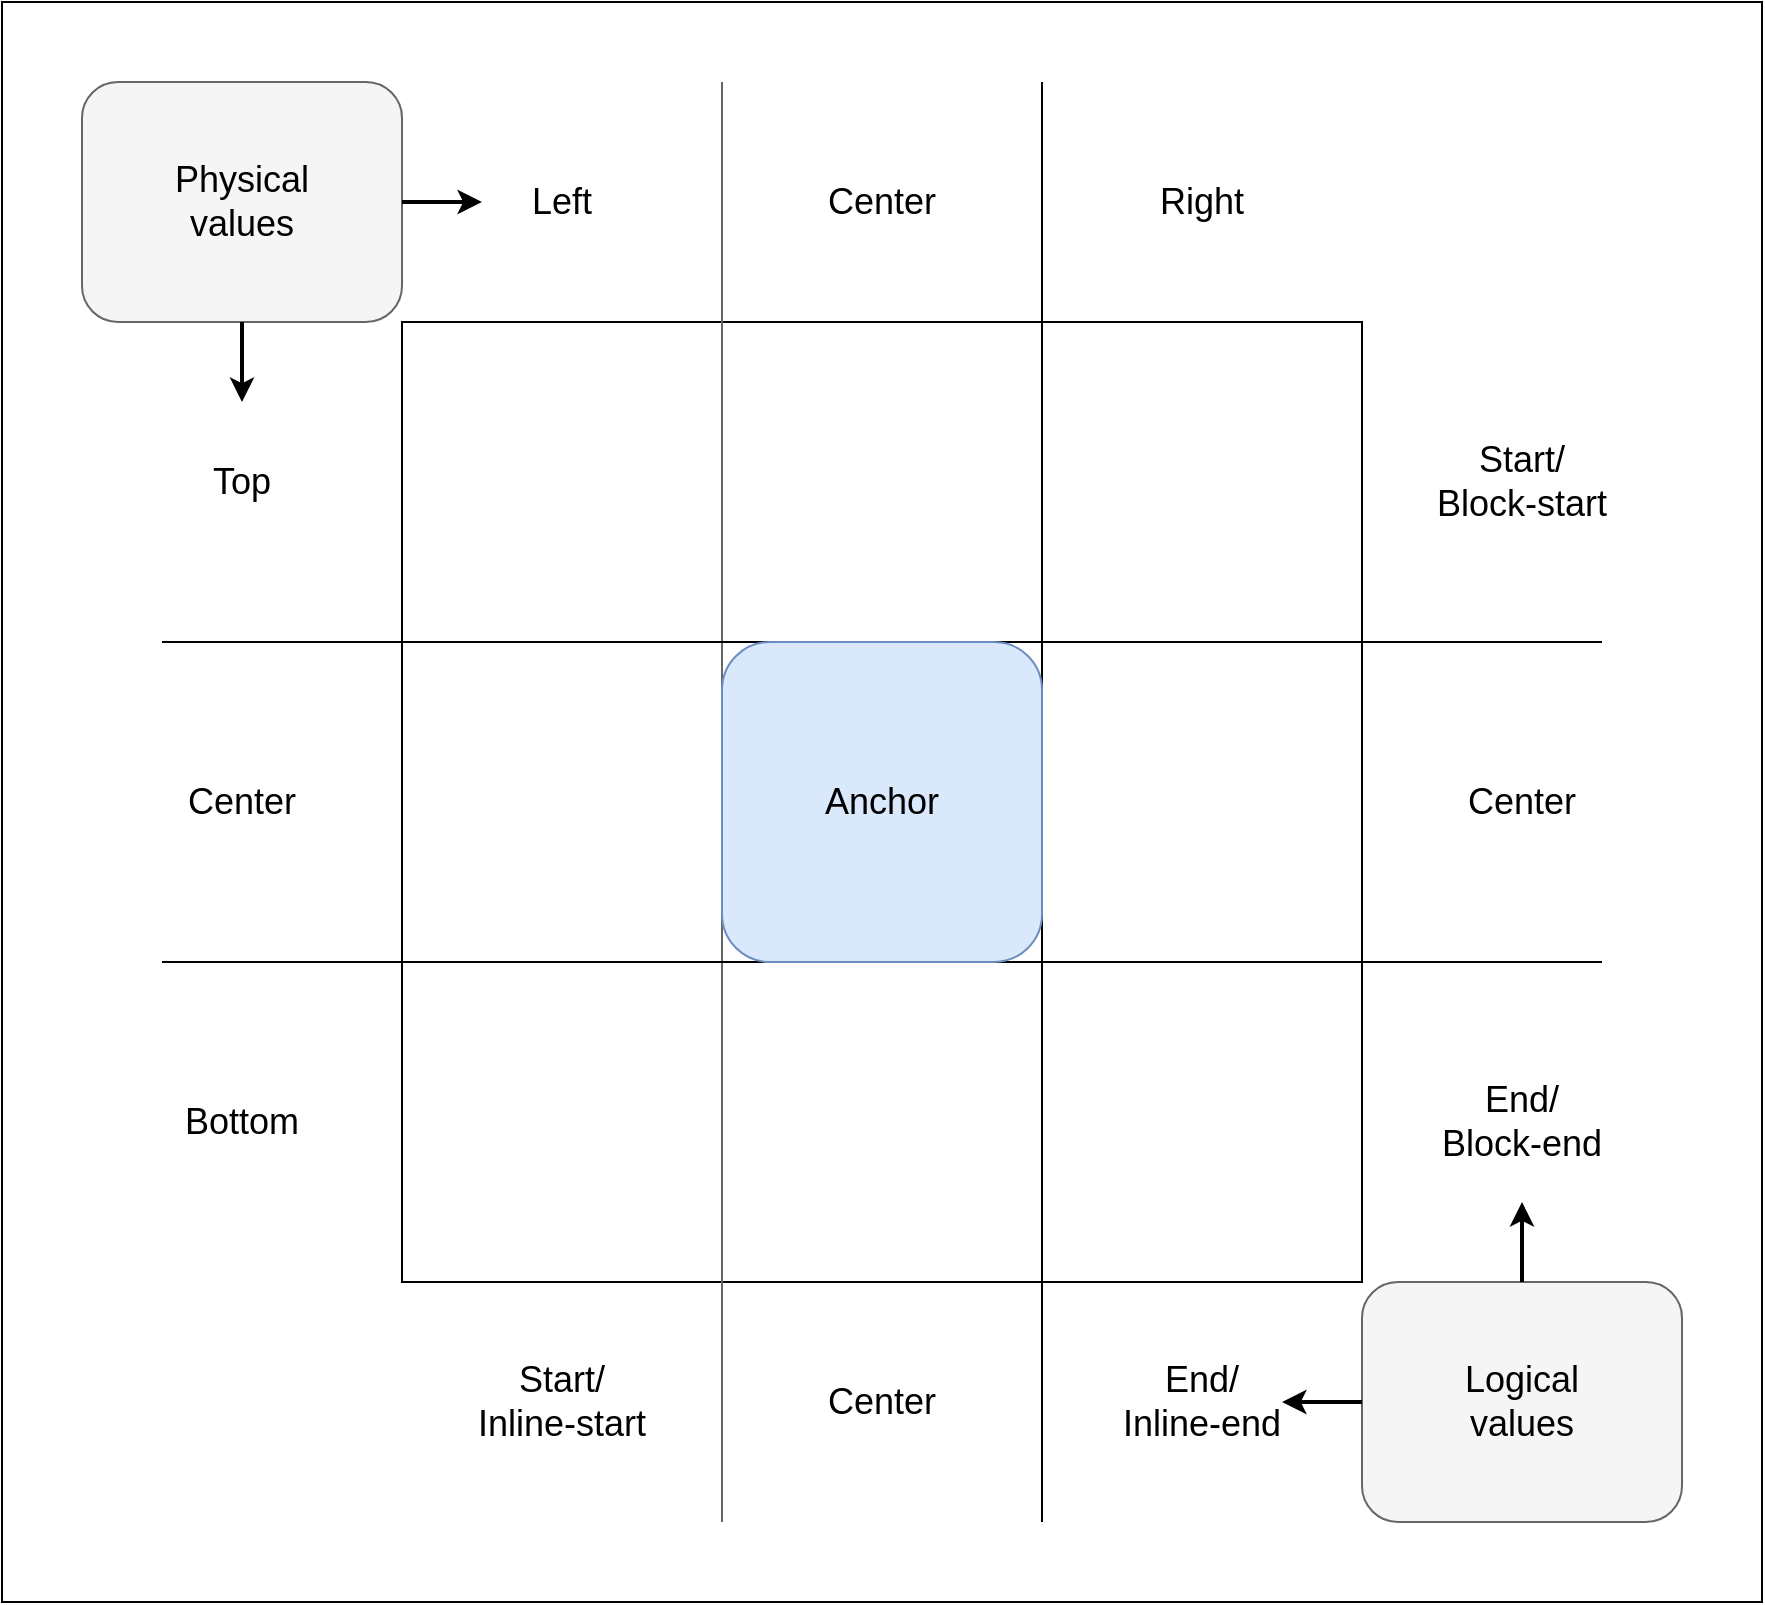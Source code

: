 <mxfile version="24.3.1" type="device">
  <diagram name="Page-1" id="UW3OLV6GaEz2t2Hav6oM">
    <mxGraphModel dx="1809" dy="871" grid="1" gridSize="10" guides="1" tooltips="1" connect="1" arrows="1" fold="1" page="1" pageScale="1" pageWidth="3300" pageHeight="4681" math="0" shadow="0">
      <root>
        <mxCell id="0" />
        <mxCell id="1" parent="0" />
        <mxCell id="tWXApw5cy0hb7qnAGB8U-29" value="" style="rounded=0;whiteSpace=wrap;html=1;" parent="1" vertex="1">
          <mxGeometry x="200" y="160" width="880" height="800" as="geometry" />
        </mxCell>
        <mxCell id="tWXApw5cy0hb7qnAGB8U-1" value="" style="whiteSpace=wrap;html=1;aspect=fixed;" parent="1" vertex="1">
          <mxGeometry x="400" y="320" width="480" height="480" as="geometry" />
        </mxCell>
        <mxCell id="tWXApw5cy0hb7qnAGB8U-2" value="" style="endArrow=none;html=1;rounded=0;fillColor=#f5f5f5;strokeColor=#666666;" parent="1" edge="1">
          <mxGeometry width="50" height="50" relative="1" as="geometry">
            <mxPoint x="560" y="920" as="sourcePoint" />
            <mxPoint x="560" y="200" as="targetPoint" />
          </mxGeometry>
        </mxCell>
        <mxCell id="tWXApw5cy0hb7qnAGB8U-3" value="" style="endArrow=none;html=1;rounded=0;" parent="1" edge="1">
          <mxGeometry width="50" height="50" relative="1" as="geometry">
            <mxPoint x="720" y="920" as="sourcePoint" />
            <mxPoint x="720" y="200" as="targetPoint" />
          </mxGeometry>
        </mxCell>
        <mxCell id="tWXApw5cy0hb7qnAGB8U-4" value="" style="endArrow=none;html=1;rounded=0;" parent="1" edge="1">
          <mxGeometry width="50" height="50" relative="1" as="geometry">
            <mxPoint x="280" y="480" as="sourcePoint" />
            <mxPoint x="1000" y="480" as="targetPoint" />
          </mxGeometry>
        </mxCell>
        <mxCell id="tWXApw5cy0hb7qnAGB8U-5" value="" style="endArrow=none;html=1;rounded=0;" parent="1" edge="1">
          <mxGeometry width="50" height="50" relative="1" as="geometry">
            <mxPoint x="280" y="640" as="sourcePoint" />
            <mxPoint x="1000" y="640" as="targetPoint" />
          </mxGeometry>
        </mxCell>
        <mxCell id="tWXApw5cy0hb7qnAGB8U-6" value="" style="rounded=1;whiteSpace=wrap;html=1;fillColor=#dae8fc;strokeColor=#6c8ebf;" parent="1" vertex="1">
          <mxGeometry x="560" y="480" width="160" height="160" as="geometry" />
        </mxCell>
        <mxCell id="tWXApw5cy0hb7qnAGB8U-7" value="&lt;font style=&quot;font-size: 18px;&quot;&gt;Anchor&lt;/font&gt;" style="text;html=1;strokeColor=none;fillColor=none;align=center;verticalAlign=middle;whiteSpace=wrap;rounded=0;" parent="1" vertex="1">
          <mxGeometry x="610" y="545" width="60" height="30" as="geometry" />
        </mxCell>
        <mxCell id="tWXApw5cy0hb7qnAGB8U-8" value="&lt;div&gt;&lt;font style=&quot;font-size: 18px;&quot;&gt;Start/&lt;/font&gt;&lt;/div&gt;&lt;div&gt;&lt;font style=&quot;font-size: 18px;&quot;&gt;Block-start&lt;/font&gt;&lt;/div&gt;" style="text;html=1;strokeColor=none;fillColor=none;align=center;verticalAlign=middle;whiteSpace=wrap;rounded=0;" parent="1" vertex="1">
          <mxGeometry x="915" y="385" width="90" height="30" as="geometry" />
        </mxCell>
        <mxCell id="tWXApw5cy0hb7qnAGB8U-9" value="Center" style="text;html=1;strokeColor=none;fillColor=none;align=center;verticalAlign=middle;whiteSpace=wrap;rounded=0;fontSize=18;" parent="1" vertex="1">
          <mxGeometry x="930" y="545" width="60" height="30" as="geometry" />
        </mxCell>
        <mxCell id="tWXApw5cy0hb7qnAGB8U-10" value="&lt;div&gt;End/&lt;/div&gt;&lt;div&gt;Block-end&lt;br&gt;&lt;/div&gt;" style="text;html=1;strokeColor=none;fillColor=none;align=center;verticalAlign=middle;whiteSpace=wrap;rounded=0;fontSize=18;" parent="1" vertex="1">
          <mxGeometry x="915" y="705" width="90" height="30" as="geometry" />
        </mxCell>
        <mxCell id="tWXApw5cy0hb7qnAGB8U-11" value="&lt;div style=&quot;font-size: 18px;&quot;&gt;&lt;font style=&quot;font-size: 18px;&quot;&gt;Start/&lt;/font&gt;&lt;/div&gt;&lt;div style=&quot;font-size: 18px;&quot;&gt;&lt;font style=&quot;font-size: 18px;&quot;&gt;&lt;font style=&quot;font-size: 18px;&quot;&gt;Inline-start&lt;/font&gt;&lt;br&gt;&lt;/font&gt;&lt;/div&gt;" style="text;html=1;strokeColor=none;fillColor=none;align=center;verticalAlign=middle;whiteSpace=wrap;rounded=0;" parent="1" vertex="1">
          <mxGeometry x="435" y="850" width="90" height="20" as="geometry" />
        </mxCell>
        <mxCell id="tWXApw5cy0hb7qnAGB8U-12" value="&lt;font style=&quot;font-size: 18px;&quot;&gt;Center&lt;/font&gt;" style="text;html=1;strokeColor=none;fillColor=none;align=center;verticalAlign=middle;whiteSpace=wrap;rounded=0;" parent="1" vertex="1">
          <mxGeometry x="610" y="850" width="60" height="20" as="geometry" />
        </mxCell>
        <mxCell id="tWXApw5cy0hb7qnAGB8U-13" value="&lt;div&gt;&lt;font style=&quot;font-size: 18px;&quot;&gt;End/&lt;/font&gt;&lt;/div&gt;&lt;div&gt;&lt;font style=&quot;font-size: 18px;&quot;&gt;Inline-end&lt;br&gt;&lt;/font&gt;&lt;/div&gt;" style="text;html=1;strokeColor=none;fillColor=none;align=center;verticalAlign=middle;whiteSpace=wrap;rounded=0;" parent="1" vertex="1">
          <mxGeometry x="755" y="850" width="90" height="20" as="geometry" />
        </mxCell>
        <mxCell id="tWXApw5cy0hb7qnAGB8U-14" value="&lt;font style=&quot;font-size: 18px;&quot;&gt;Top&lt;/font&gt;" style="text;html=1;strokeColor=none;fillColor=none;align=center;verticalAlign=middle;whiteSpace=wrap;rounded=0;" parent="1" vertex="1">
          <mxGeometry x="290" y="385" width="60" height="30" as="geometry" />
        </mxCell>
        <mxCell id="tWXApw5cy0hb7qnAGB8U-15" value="Center" style="text;html=1;strokeColor=none;fillColor=none;align=center;verticalAlign=middle;whiteSpace=wrap;rounded=0;fontSize=18;" parent="1" vertex="1">
          <mxGeometry x="290" y="545" width="60" height="30" as="geometry" />
        </mxCell>
        <mxCell id="tWXApw5cy0hb7qnAGB8U-16" value="Bottom" style="text;html=1;strokeColor=none;fillColor=none;align=center;verticalAlign=middle;whiteSpace=wrap;rounded=0;fontSize=18;" parent="1" vertex="1">
          <mxGeometry x="290" y="705" width="60" height="30" as="geometry" />
        </mxCell>
        <mxCell id="tWXApw5cy0hb7qnAGB8U-17" value="&lt;font style=&quot;font-size: 18px;&quot;&gt;Left&lt;/font&gt;" style="text;html=1;strokeColor=none;fillColor=none;align=center;verticalAlign=middle;whiteSpace=wrap;rounded=0;" parent="1" vertex="1">
          <mxGeometry x="450" y="250" width="60" height="20" as="geometry" />
        </mxCell>
        <mxCell id="tWXApw5cy0hb7qnAGB8U-18" value="&lt;font style=&quot;font-size: 18px;&quot;&gt;Center&lt;/font&gt;" style="text;html=1;strokeColor=none;fillColor=none;align=center;verticalAlign=middle;whiteSpace=wrap;rounded=0;" parent="1" vertex="1">
          <mxGeometry x="610" y="250" width="60" height="20" as="geometry" />
        </mxCell>
        <mxCell id="tWXApw5cy0hb7qnAGB8U-19" value="&lt;font style=&quot;font-size: 18px;&quot;&gt;Right&lt;/font&gt;" style="text;html=1;strokeColor=none;fillColor=none;align=center;verticalAlign=middle;whiteSpace=wrap;rounded=0;" parent="1" vertex="1">
          <mxGeometry x="770" y="250" width="60" height="20" as="geometry" />
        </mxCell>
        <mxCell id="tWXApw5cy0hb7qnAGB8U-20" value="" style="rounded=1;whiteSpace=wrap;html=1;fillColor=#f5f5f5;strokeColor=#666666;fontColor=#333333;" parent="1" vertex="1">
          <mxGeometry x="240" y="200" width="160" height="120" as="geometry" />
        </mxCell>
        <mxCell id="tWXApw5cy0hb7qnAGB8U-21" value="&lt;font style=&quot;font-size: 18px;&quot;&gt;Physical values&lt;br&gt;&lt;/font&gt;" style="text;html=1;strokeColor=none;fillColor=none;align=center;verticalAlign=middle;whiteSpace=wrap;rounded=0;" parent="1" vertex="1">
          <mxGeometry x="290" y="245" width="60" height="30" as="geometry" />
        </mxCell>
        <mxCell id="tWXApw5cy0hb7qnAGB8U-22" value="" style="endArrow=classic;html=1;rounded=0;exitX=0.5;exitY=1;exitDx=0;exitDy=0;strokeWidth=2;" parent="1" source="tWXApw5cy0hb7qnAGB8U-20" edge="1">
          <mxGeometry width="50" height="50" relative="1" as="geometry">
            <mxPoint x="570" y="350" as="sourcePoint" />
            <mxPoint x="320" y="360" as="targetPoint" />
          </mxGeometry>
        </mxCell>
        <mxCell id="tWXApw5cy0hb7qnAGB8U-23" value="" style="endArrow=classic;html=1;rounded=0;exitX=1;exitY=0.5;exitDx=0;exitDy=0;strokeWidth=2;" parent="1" source="tWXApw5cy0hb7qnAGB8U-20" edge="1">
          <mxGeometry width="50" height="50" relative="1" as="geometry">
            <mxPoint x="330" y="330" as="sourcePoint" />
            <mxPoint x="440" y="260" as="targetPoint" />
          </mxGeometry>
        </mxCell>
        <mxCell id="tWXApw5cy0hb7qnAGB8U-24" value="" style="rounded=1;whiteSpace=wrap;html=1;fillColor=#f5f5f5;strokeColor=#666666;fontColor=#333333;" parent="1" vertex="1">
          <mxGeometry x="880" y="800" width="160" height="120" as="geometry" />
        </mxCell>
        <mxCell id="tWXApw5cy0hb7qnAGB8U-25" value="&lt;font style=&quot;font-size: 18px;&quot;&gt;Logical values&lt;br&gt;&lt;/font&gt;" style="text;html=1;strokeColor=none;fillColor=none;align=center;verticalAlign=middle;whiteSpace=wrap;rounded=0;" parent="1" vertex="1">
          <mxGeometry x="930" y="845" width="60" height="30" as="geometry" />
        </mxCell>
        <mxCell id="tWXApw5cy0hb7qnAGB8U-26" value="" style="endArrow=classic;html=1;rounded=0;exitX=0;exitY=0.5;exitDx=0;exitDy=0;strokeWidth=2;" parent="1" source="tWXApw5cy0hb7qnAGB8U-24" edge="1">
          <mxGeometry width="50" height="50" relative="1" as="geometry">
            <mxPoint x="570" y="830" as="sourcePoint" />
            <mxPoint x="840" y="860" as="targetPoint" />
          </mxGeometry>
        </mxCell>
        <mxCell id="tWXApw5cy0hb7qnAGB8U-27" value="" style="endArrow=classic;html=1;rounded=0;exitX=0.5;exitY=0;exitDx=0;exitDy=0;strokeWidth=2;" parent="1" source="tWXApw5cy0hb7qnAGB8U-24" edge="1">
          <mxGeometry width="50" height="50" relative="1" as="geometry">
            <mxPoint x="890" y="870" as="sourcePoint" />
            <mxPoint x="960" y="760" as="targetPoint" />
          </mxGeometry>
        </mxCell>
      </root>
    </mxGraphModel>
  </diagram>
</mxfile>

